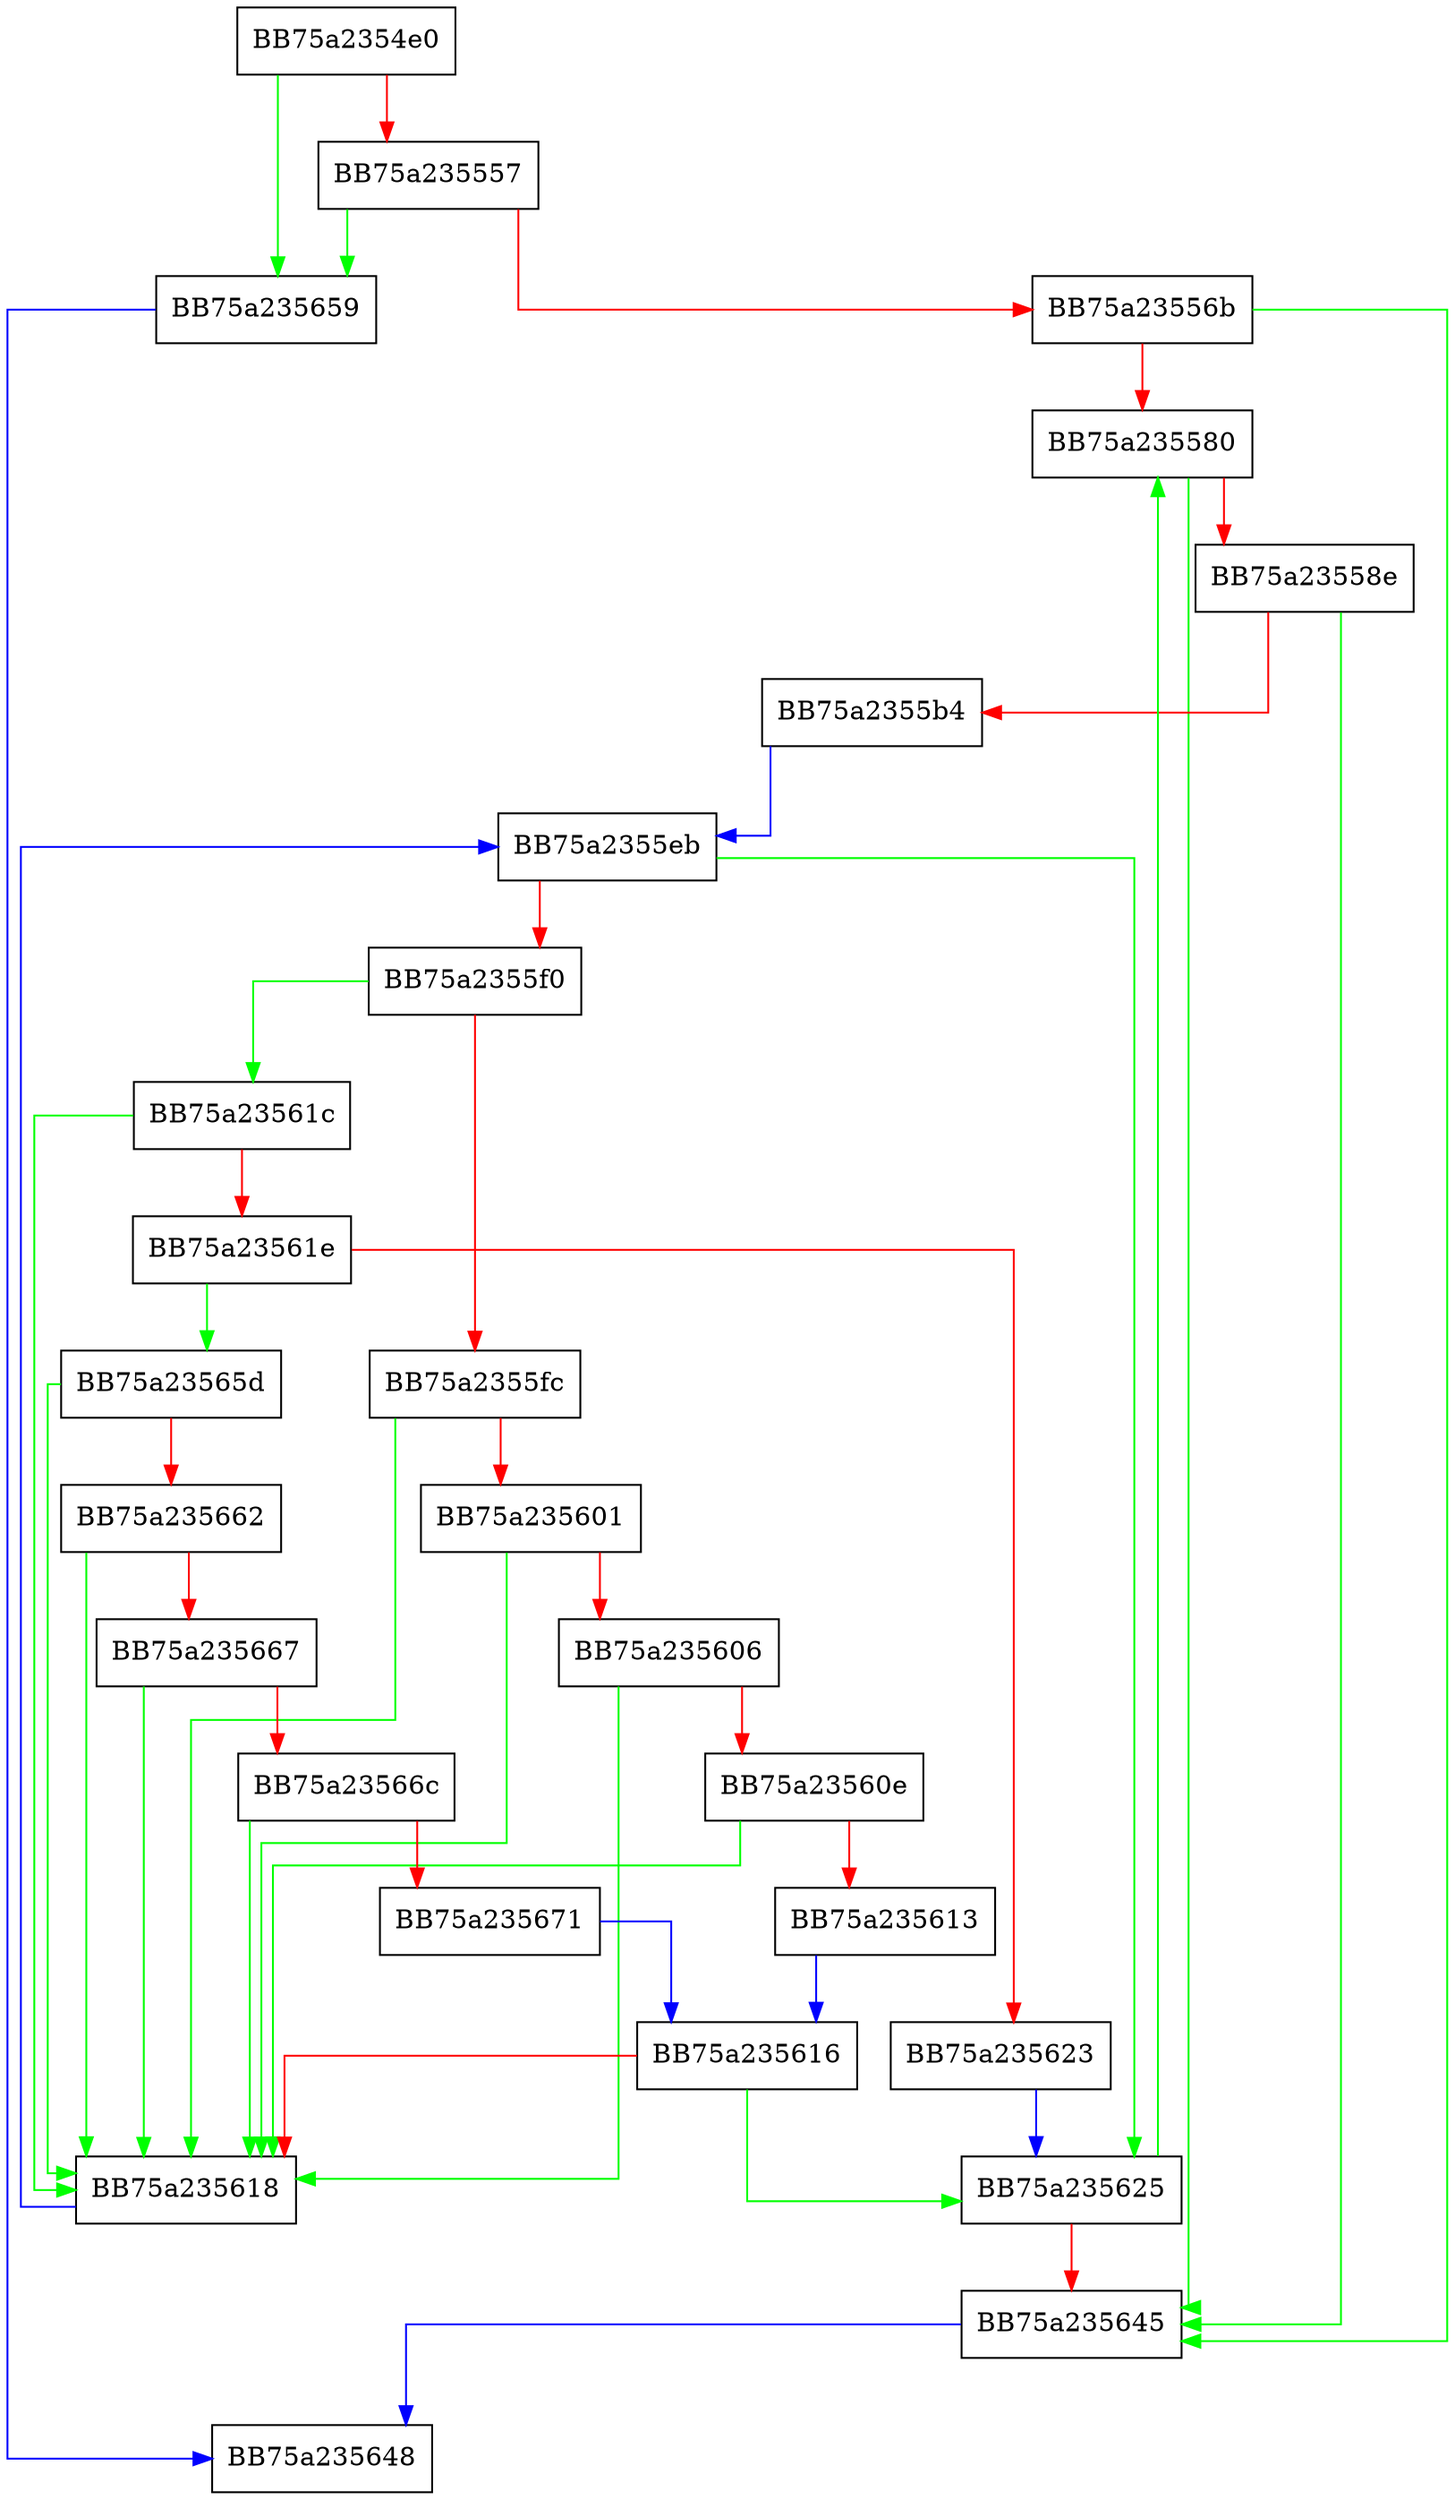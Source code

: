 digraph get_GBB_iinfo {
  node [shape="box"];
  graph [splines=ortho];
  BB75a2354e0 -> BB75a235659 [color="green"];
  BB75a2354e0 -> BB75a235557 [color="red"];
  BB75a235557 -> BB75a235659 [color="green"];
  BB75a235557 -> BB75a23556b [color="red"];
  BB75a23556b -> BB75a235645 [color="green"];
  BB75a23556b -> BB75a235580 [color="red"];
  BB75a235580 -> BB75a235645 [color="green"];
  BB75a235580 -> BB75a23558e [color="red"];
  BB75a23558e -> BB75a235645 [color="green"];
  BB75a23558e -> BB75a2355b4 [color="red"];
  BB75a2355b4 -> BB75a2355eb [color="blue"];
  BB75a2355eb -> BB75a235625 [color="green"];
  BB75a2355eb -> BB75a2355f0 [color="red"];
  BB75a2355f0 -> BB75a23561c [color="green"];
  BB75a2355f0 -> BB75a2355fc [color="red"];
  BB75a2355fc -> BB75a235618 [color="green"];
  BB75a2355fc -> BB75a235601 [color="red"];
  BB75a235601 -> BB75a235618 [color="green"];
  BB75a235601 -> BB75a235606 [color="red"];
  BB75a235606 -> BB75a235618 [color="green"];
  BB75a235606 -> BB75a23560e [color="red"];
  BB75a23560e -> BB75a235618 [color="green"];
  BB75a23560e -> BB75a235613 [color="red"];
  BB75a235613 -> BB75a235616 [color="blue"];
  BB75a235616 -> BB75a235625 [color="green"];
  BB75a235616 -> BB75a235618 [color="red"];
  BB75a235618 -> BB75a2355eb [color="blue"];
  BB75a23561c -> BB75a235618 [color="green"];
  BB75a23561c -> BB75a23561e [color="red"];
  BB75a23561e -> BB75a23565d [color="green"];
  BB75a23561e -> BB75a235623 [color="red"];
  BB75a235623 -> BB75a235625 [color="blue"];
  BB75a235625 -> BB75a235580 [color="green"];
  BB75a235625 -> BB75a235645 [color="red"];
  BB75a235645 -> BB75a235648 [color="blue"];
  BB75a235659 -> BB75a235648 [color="blue"];
  BB75a23565d -> BB75a235618 [color="green"];
  BB75a23565d -> BB75a235662 [color="red"];
  BB75a235662 -> BB75a235618 [color="green"];
  BB75a235662 -> BB75a235667 [color="red"];
  BB75a235667 -> BB75a235618 [color="green"];
  BB75a235667 -> BB75a23566c [color="red"];
  BB75a23566c -> BB75a235618 [color="green"];
  BB75a23566c -> BB75a235671 [color="red"];
  BB75a235671 -> BB75a235616 [color="blue"];
}